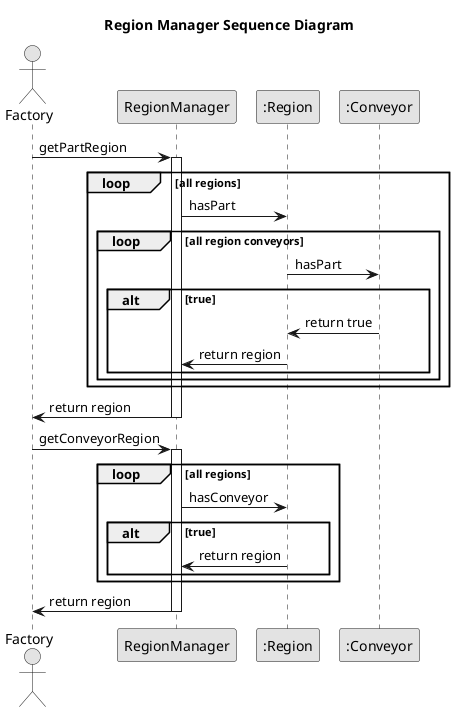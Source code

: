 @startuml
skinparam linetype ortho
skinparam Monochrome true
skinparam classAttributeIconSize 0


title Region Manager Sequence Diagram

actor Factory as Factory

Factory -> RegionManager: getPartRegion
activate RegionManager

loop all regions
    RegionManager -> ":Region": hasPart
   
    loop all region conveyors
        ":Region" -> ":Conveyor": hasPart

        alt true
            ":Conveyor" -> ":Region": return true
            ":Region" -> "RegionManager": return region
        end
    end
end

RegionManager -> Factory: return region
deactivate RegionManager

Factory -> RegionManager: getConveyorRegion
activate RegionManager

loop all regions
    RegionManager -> ":Region": hasConveyor
   
    alt true
        ":Region" -> "RegionManager": return region
    end
end

RegionManager -> Factory: return region
deactivate RegionManager
@enduml